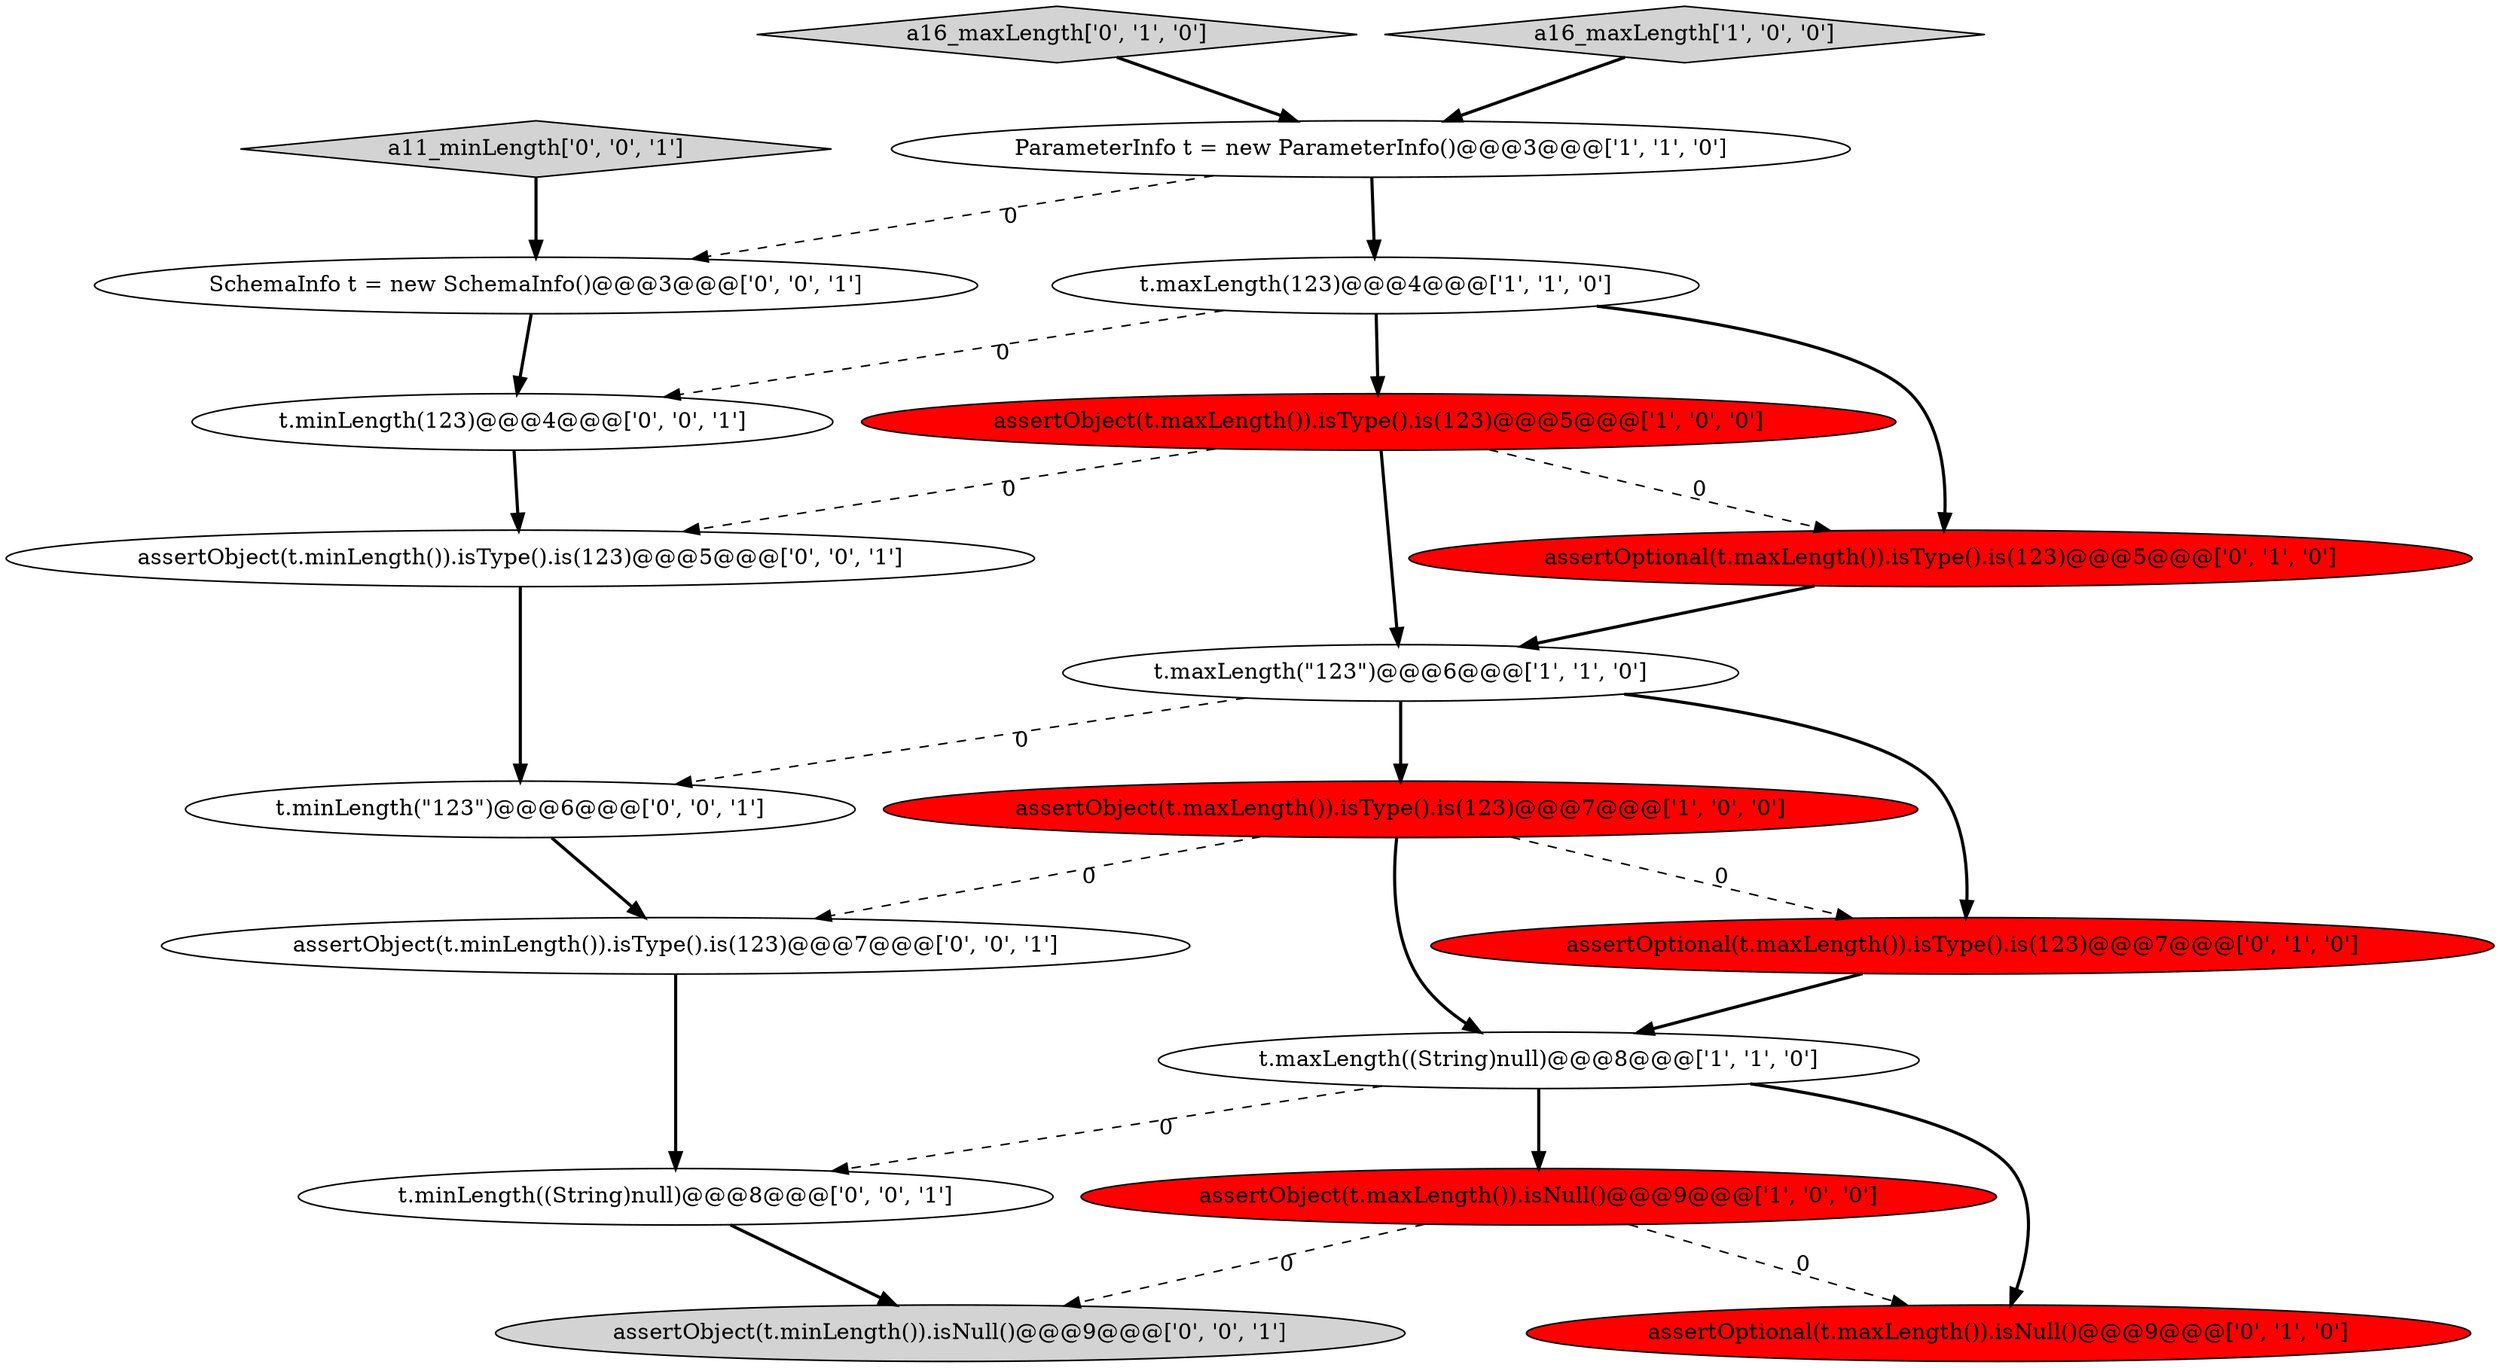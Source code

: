 digraph {
4 [style = filled, label = "t.maxLength((String)null)@@@8@@@['1', '1', '0']", fillcolor = white, shape = ellipse image = "AAA0AAABBB1BBB"];
8 [style = filled, label = "assertOptional(t.maxLength()).isType().is(123)@@@7@@@['0', '1', '0']", fillcolor = red, shape = ellipse image = "AAA1AAABBB2BBB"];
0 [style = filled, label = "ParameterInfo t = new ParameterInfo()@@@3@@@['1', '1', '0']", fillcolor = white, shape = ellipse image = "AAA0AAABBB1BBB"];
16 [style = filled, label = "t.minLength((String)null)@@@8@@@['0', '0', '1']", fillcolor = white, shape = ellipse image = "AAA0AAABBB3BBB"];
6 [style = filled, label = "t.maxLength(123)@@@4@@@['1', '1', '0']", fillcolor = white, shape = ellipse image = "AAA0AAABBB1BBB"];
10 [style = filled, label = "a16_maxLength['0', '1', '0']", fillcolor = lightgray, shape = diamond image = "AAA0AAABBB2BBB"];
13 [style = filled, label = "assertObject(t.minLength()).isNull()@@@9@@@['0', '0', '1']", fillcolor = lightgray, shape = ellipse image = "AAA0AAABBB3BBB"];
15 [style = filled, label = "t.minLength(123)@@@4@@@['0', '0', '1']", fillcolor = white, shape = ellipse image = "AAA0AAABBB3BBB"];
1 [style = filled, label = "assertObject(t.maxLength()).isType().is(123)@@@7@@@['1', '0', '0']", fillcolor = red, shape = ellipse image = "AAA1AAABBB1BBB"];
9 [style = filled, label = "assertOptional(t.maxLength()).isNull()@@@9@@@['0', '1', '0']", fillcolor = red, shape = ellipse image = "AAA1AAABBB2BBB"];
18 [style = filled, label = "t.minLength(\"123\")@@@6@@@['0', '0', '1']", fillcolor = white, shape = ellipse image = "AAA0AAABBB3BBB"];
12 [style = filled, label = "a11_minLength['0', '0', '1']", fillcolor = lightgray, shape = diamond image = "AAA0AAABBB3BBB"];
11 [style = filled, label = "assertOptional(t.maxLength()).isType().is(123)@@@5@@@['0', '1', '0']", fillcolor = red, shape = ellipse image = "AAA1AAABBB2BBB"];
17 [style = filled, label = "SchemaInfo t = new SchemaInfo()@@@3@@@['0', '0', '1']", fillcolor = white, shape = ellipse image = "AAA0AAABBB3BBB"];
14 [style = filled, label = "assertObject(t.minLength()).isType().is(123)@@@5@@@['0', '0', '1']", fillcolor = white, shape = ellipse image = "AAA0AAABBB3BBB"];
3 [style = filled, label = "assertObject(t.maxLength()).isNull()@@@9@@@['1', '0', '0']", fillcolor = red, shape = ellipse image = "AAA1AAABBB1BBB"];
5 [style = filled, label = "a16_maxLength['1', '0', '0']", fillcolor = lightgray, shape = diamond image = "AAA0AAABBB1BBB"];
2 [style = filled, label = "t.maxLength(\"123\")@@@6@@@['1', '1', '0']", fillcolor = white, shape = ellipse image = "AAA0AAABBB1BBB"];
19 [style = filled, label = "assertObject(t.minLength()).isType().is(123)@@@7@@@['0', '0', '1']", fillcolor = white, shape = ellipse image = "AAA0AAABBB3BBB"];
7 [style = filled, label = "assertObject(t.maxLength()).isType().is(123)@@@5@@@['1', '0', '0']", fillcolor = red, shape = ellipse image = "AAA1AAABBB1BBB"];
4->9 [style = bold, label=""];
4->3 [style = bold, label=""];
1->4 [style = bold, label=""];
16->13 [style = bold, label=""];
4->16 [style = dashed, label="0"];
15->14 [style = bold, label=""];
0->6 [style = bold, label=""];
2->1 [style = bold, label=""];
7->14 [style = dashed, label="0"];
12->17 [style = bold, label=""];
1->19 [style = dashed, label="0"];
18->19 [style = bold, label=""];
7->11 [style = dashed, label="0"];
3->13 [style = dashed, label="0"];
0->17 [style = dashed, label="0"];
11->2 [style = bold, label=""];
19->16 [style = bold, label=""];
5->0 [style = bold, label=""];
3->9 [style = dashed, label="0"];
6->15 [style = dashed, label="0"];
7->2 [style = bold, label=""];
6->11 [style = bold, label=""];
10->0 [style = bold, label=""];
17->15 [style = bold, label=""];
2->18 [style = dashed, label="0"];
1->8 [style = dashed, label="0"];
14->18 [style = bold, label=""];
8->4 [style = bold, label=""];
6->7 [style = bold, label=""];
2->8 [style = bold, label=""];
}
